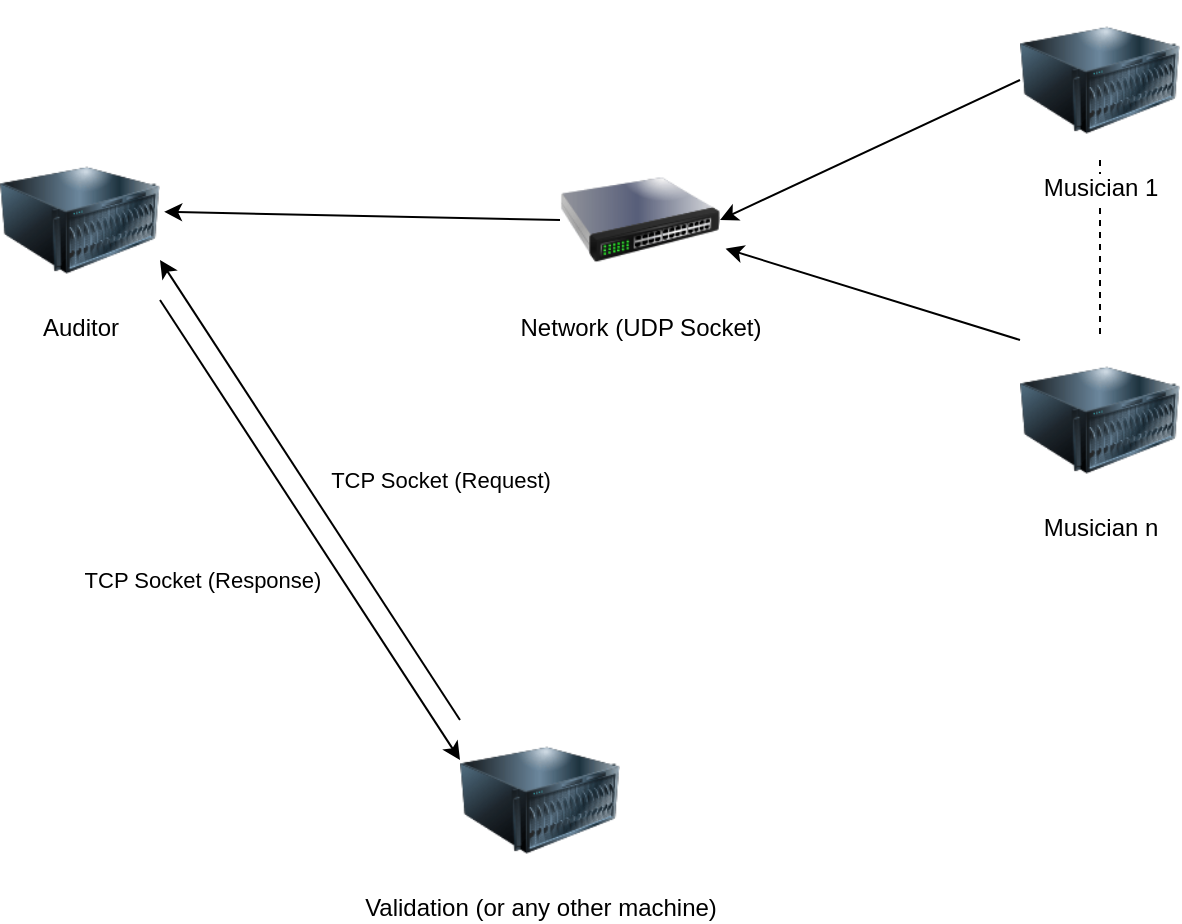 <mxfile version="17.2.4" type="device"><diagram id="xSY-PLiL0-qtqAvPfuaH" name="Page-1"><mxGraphModel dx="1594" dy="672" grid="1" gridSize="10" guides="1" tooltips="1" connect="1" arrows="1" fold="1" page="1" pageScale="1" pageWidth="827" pageHeight="1169" math="0" shadow="0"><root><mxCell id="0"/><mxCell id="1" parent="0"/><mxCell id="lv3Iarh_cDXKNrgnoauy-2" value="Auditor" style="image;html=1;image=img/lib/clip_art/computers/Server_128x128.png" vertex="1" parent="1"><mxGeometry x="80" y="390" width="80" height="80" as="geometry"/></mxCell><mxCell id="lv3Iarh_cDXKNrgnoauy-5" value="" style="edgeStyle=orthogonalEdgeStyle;rounded=0;orthogonalLoop=1;jettySize=auto;html=1;endArrow=none;endFill=0;dashed=1;" edge="1" parent="1" source="lv3Iarh_cDXKNrgnoauy-3" target="lv3Iarh_cDXKNrgnoauy-4"><mxGeometry relative="1" as="geometry"/></mxCell><mxCell id="lv3Iarh_cDXKNrgnoauy-3" value="Musician 1" style="image;html=1;image=img/lib/clip_art/computers/Server_128x128.png" vertex="1" parent="1"><mxGeometry x="590" y="320" width="80" height="80" as="geometry"/></mxCell><mxCell id="lv3Iarh_cDXKNrgnoauy-4" value="Musician n" style="image;html=1;image=img/lib/clip_art/computers/Server_128x128.png" vertex="1" parent="1"><mxGeometry x="590" y="490" width="80" height="80" as="geometry"/></mxCell><mxCell id="lv3Iarh_cDXKNrgnoauy-7" value="Network (UDP Socket)" style="image;html=1;image=img/lib/clip_art/networking/Switch_128x128.png" vertex="1" parent="1"><mxGeometry x="360" y="390" width="80" height="80" as="geometry"/></mxCell><mxCell id="lv3Iarh_cDXKNrgnoauy-8" value="" style="endArrow=classic;html=1;rounded=0;entryX=1;entryY=0.5;entryDx=0;entryDy=0;exitX=0;exitY=0.5;exitDx=0;exitDy=0;" edge="1" parent="1" source="lv3Iarh_cDXKNrgnoauy-3" target="lv3Iarh_cDXKNrgnoauy-7"><mxGeometry width="50" height="50" relative="1" as="geometry"><mxPoint x="630" y="470" as="sourcePoint"/><mxPoint x="590" y="550" as="targetPoint"/></mxGeometry></mxCell><mxCell id="lv3Iarh_cDXKNrgnoauy-9" value="" style="endArrow=classic;html=1;rounded=0;entryX=1.035;entryY=0.679;entryDx=0;entryDy=0;exitX=0;exitY=0;exitDx=0;exitDy=0;entryPerimeter=0;" edge="1" parent="1" source="lv3Iarh_cDXKNrgnoauy-4" target="lv3Iarh_cDXKNrgnoauy-7"><mxGeometry width="50" height="50" relative="1" as="geometry"><mxPoint x="600" y="370" as="sourcePoint"/><mxPoint x="450" y="440" as="targetPoint"/></mxGeometry></mxCell><mxCell id="lv3Iarh_cDXKNrgnoauy-10" value="" style="endArrow=classic;html=1;rounded=0;entryX=1.026;entryY=0.449;entryDx=0;entryDy=0;exitX=0;exitY=0.5;exitDx=0;exitDy=0;entryPerimeter=0;" edge="1" parent="1" source="lv3Iarh_cDXKNrgnoauy-7" target="lv3Iarh_cDXKNrgnoauy-2"><mxGeometry width="50" height="50" relative="1" as="geometry"><mxPoint x="327.2" y="415.68" as="sourcePoint"/><mxPoint x="180.0" y="370.0" as="targetPoint"/></mxGeometry></mxCell><mxCell id="lv3Iarh_cDXKNrgnoauy-12" value="Validation (or any other machine)" style="image;html=1;image=img/lib/clip_art/computers/Server_128x128.png" vertex="1" parent="1"><mxGeometry x="310" y="680" width="80" height="80" as="geometry"/></mxCell><mxCell id="lv3Iarh_cDXKNrgnoauy-13" value="" style="endArrow=classic;html=1;rounded=0;entryX=1;entryY=0.75;entryDx=0;entryDy=0;exitX=0;exitY=0;exitDx=0;exitDy=0;" edge="1" parent="1" source="lv3Iarh_cDXKNrgnoauy-12" target="lv3Iarh_cDXKNrgnoauy-2"><mxGeometry width="50" height="50" relative="1" as="geometry"><mxPoint x="290" y="624.08" as="sourcePoint"/><mxPoint x="92.08" y="620.0" as="targetPoint"/></mxGeometry></mxCell><mxCell id="lv3Iarh_cDXKNrgnoauy-14" value="TCP Socket (Request)" style="edgeLabel;html=1;align=center;verticalAlign=middle;resizable=0;points=[];" vertex="1" connectable="0" parent="lv3Iarh_cDXKNrgnoauy-13"><mxGeometry x="-0.043" y="2" relative="1" as="geometry"><mxPoint x="63" y="-11" as="offset"/></mxGeometry></mxCell><mxCell id="lv3Iarh_cDXKNrgnoauy-15" value="" style="endArrow=classic;html=1;rounded=0;entryX=0;entryY=0.25;entryDx=0;entryDy=0;exitX=1;exitY=1;exitDx=0;exitDy=0;" edge="1" parent="1" source="lv3Iarh_cDXKNrgnoauy-2" target="lv3Iarh_cDXKNrgnoauy-12"><mxGeometry width="50" height="50" relative="1" as="geometry"><mxPoint x="280" y="700" as="sourcePoint"/><mxPoint x="130" y="490" as="targetPoint"/></mxGeometry></mxCell><mxCell id="lv3Iarh_cDXKNrgnoauy-16" value="TCP Socket (Response)" style="edgeLabel;html=1;align=center;verticalAlign=middle;resizable=0;points=[];" vertex="1" connectable="0" parent="lv3Iarh_cDXKNrgnoauy-15"><mxGeometry x="-0.043" y="2" relative="1" as="geometry"><mxPoint x="-53" y="31" as="offset"/></mxGeometry></mxCell></root></mxGraphModel></diagram></mxfile>